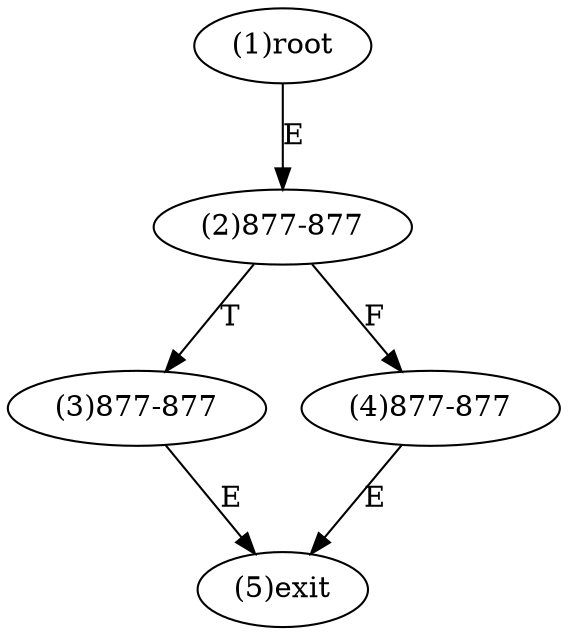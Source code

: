 digraph "" { 
1[ label="(1)root"];
2[ label="(2)877-877"];
3[ label="(3)877-877"];
4[ label="(4)877-877"];
5[ label="(5)exit"];
1->2[ label="E"];
2->4[ label="F"];
2->3[ label="T"];
3->5[ label="E"];
4->5[ label="E"];
}